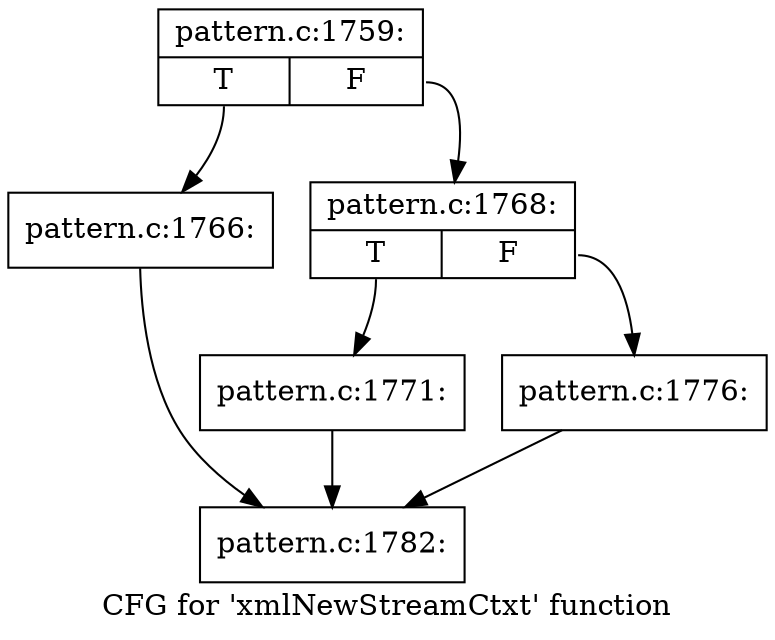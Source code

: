 digraph "CFG for 'xmlNewStreamCtxt' function" {
	label="CFG for 'xmlNewStreamCtxt' function";

	Node0x478b9d0 [shape=record,label="{pattern.c:1759:|{<s0>T|<s1>F}}"];
	Node0x478b9d0:s0 -> Node0x478bcb0;
	Node0x478b9d0:s1 -> Node0x478bd00;
	Node0x478bcb0 [shape=record,label="{pattern.c:1766:}"];
	Node0x478bcb0 -> Node0x4790220;
	Node0x478bd00 [shape=record,label="{pattern.c:1768:|{<s0>T|<s1>F}}"];
	Node0x478bd00:s0 -> Node0x4791c00;
	Node0x478bd00:s1 -> Node0x4791c50;
	Node0x4791c00 [shape=record,label="{pattern.c:1771:}"];
	Node0x4791c00 -> Node0x4790220;
	Node0x4791c50 [shape=record,label="{pattern.c:1776:}"];
	Node0x4791c50 -> Node0x4790220;
	Node0x4790220 [shape=record,label="{pattern.c:1782:}"];
}

